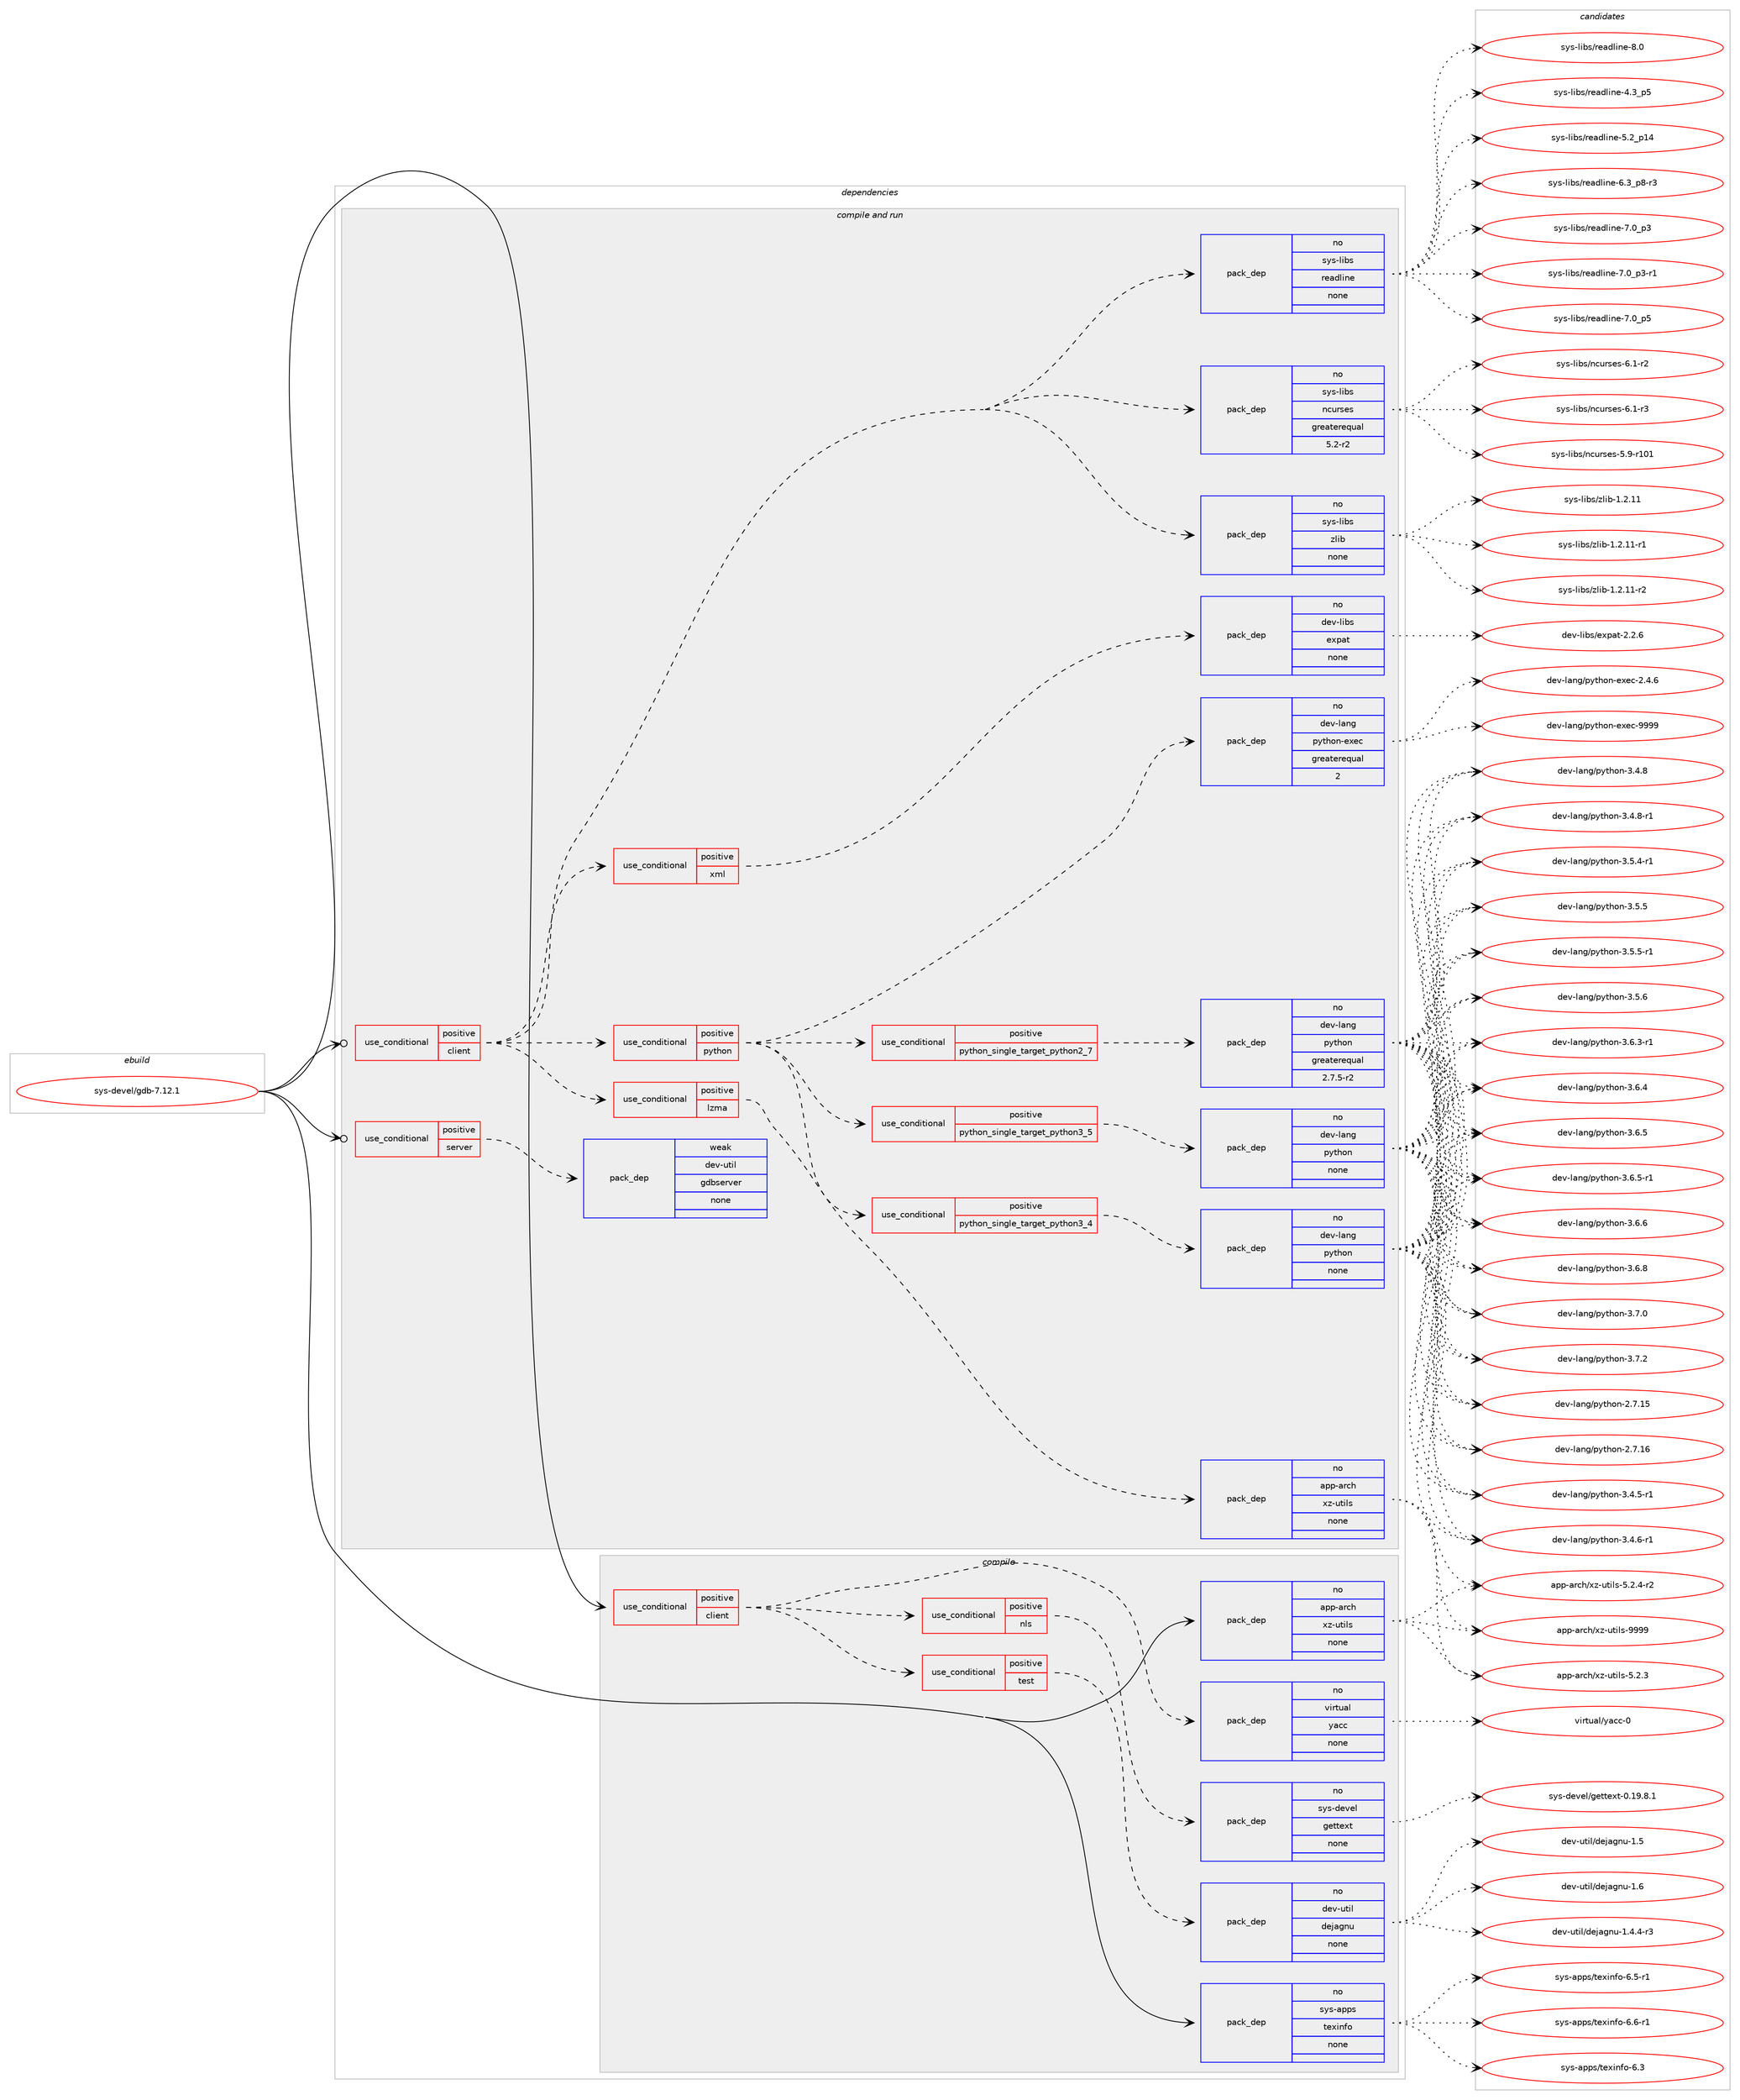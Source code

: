 digraph prolog {

# *************
# Graph options
# *************

newrank=true;
concentrate=true;
compound=true;
graph [rankdir=LR,fontname=Helvetica,fontsize=10,ranksep=1.5];#, ranksep=2.5, nodesep=0.2];
edge  [arrowhead=vee];
node  [fontname=Helvetica,fontsize=10];

# **********
# The ebuild
# **********

subgraph cluster_leftcol {
color=gray;
rank=same;
label=<<i>ebuild</i>>;
id [label="sys-devel/gdb-7.12.1", color=red, width=4, href="../sys-devel/gdb-7.12.1.svg"];
}

# ****************
# The dependencies
# ****************

subgraph cluster_midcol {
color=gray;
label=<<i>dependencies</i>>;
subgraph cluster_compile {
fillcolor="#eeeeee";
style=filled;
label=<<i>compile</i>>;
subgraph cond459789 {
dependency1728468 [label=<<TABLE BORDER="0" CELLBORDER="1" CELLSPACING="0" CELLPADDING="4"><TR><TD ROWSPAN="3" CELLPADDING="10">use_conditional</TD></TR><TR><TD>positive</TD></TR><TR><TD>client</TD></TR></TABLE>>, shape=none, color=red];
subgraph pack1240365 {
dependency1728469 [label=<<TABLE BORDER="0" CELLBORDER="1" CELLSPACING="0" CELLPADDING="4" WIDTH="220"><TR><TD ROWSPAN="6" CELLPADDING="30">pack_dep</TD></TR><TR><TD WIDTH="110">no</TD></TR><TR><TD>virtual</TD></TR><TR><TD>yacc</TD></TR><TR><TD>none</TD></TR><TR><TD></TD></TR></TABLE>>, shape=none, color=blue];
}
dependency1728468:e -> dependency1728469:w [weight=20,style="dashed",arrowhead="vee"];
subgraph cond459790 {
dependency1728470 [label=<<TABLE BORDER="0" CELLBORDER="1" CELLSPACING="0" CELLPADDING="4"><TR><TD ROWSPAN="3" CELLPADDING="10">use_conditional</TD></TR><TR><TD>positive</TD></TR><TR><TD>test</TD></TR></TABLE>>, shape=none, color=red];
subgraph pack1240366 {
dependency1728471 [label=<<TABLE BORDER="0" CELLBORDER="1" CELLSPACING="0" CELLPADDING="4" WIDTH="220"><TR><TD ROWSPAN="6" CELLPADDING="30">pack_dep</TD></TR><TR><TD WIDTH="110">no</TD></TR><TR><TD>dev-util</TD></TR><TR><TD>dejagnu</TD></TR><TR><TD>none</TD></TR><TR><TD></TD></TR></TABLE>>, shape=none, color=blue];
}
dependency1728470:e -> dependency1728471:w [weight=20,style="dashed",arrowhead="vee"];
}
dependency1728468:e -> dependency1728470:w [weight=20,style="dashed",arrowhead="vee"];
subgraph cond459791 {
dependency1728472 [label=<<TABLE BORDER="0" CELLBORDER="1" CELLSPACING="0" CELLPADDING="4"><TR><TD ROWSPAN="3" CELLPADDING="10">use_conditional</TD></TR><TR><TD>positive</TD></TR><TR><TD>nls</TD></TR></TABLE>>, shape=none, color=red];
subgraph pack1240367 {
dependency1728473 [label=<<TABLE BORDER="0" CELLBORDER="1" CELLSPACING="0" CELLPADDING="4" WIDTH="220"><TR><TD ROWSPAN="6" CELLPADDING="30">pack_dep</TD></TR><TR><TD WIDTH="110">no</TD></TR><TR><TD>sys-devel</TD></TR><TR><TD>gettext</TD></TR><TR><TD>none</TD></TR><TR><TD></TD></TR></TABLE>>, shape=none, color=blue];
}
dependency1728472:e -> dependency1728473:w [weight=20,style="dashed",arrowhead="vee"];
}
dependency1728468:e -> dependency1728472:w [weight=20,style="dashed",arrowhead="vee"];
}
id:e -> dependency1728468:w [weight=20,style="solid",arrowhead="vee"];
subgraph pack1240368 {
dependency1728474 [label=<<TABLE BORDER="0" CELLBORDER="1" CELLSPACING="0" CELLPADDING="4" WIDTH="220"><TR><TD ROWSPAN="6" CELLPADDING="30">pack_dep</TD></TR><TR><TD WIDTH="110">no</TD></TR><TR><TD>app-arch</TD></TR><TR><TD>xz-utils</TD></TR><TR><TD>none</TD></TR><TR><TD></TD></TR></TABLE>>, shape=none, color=blue];
}
id:e -> dependency1728474:w [weight=20,style="solid",arrowhead="vee"];
subgraph pack1240369 {
dependency1728475 [label=<<TABLE BORDER="0" CELLBORDER="1" CELLSPACING="0" CELLPADDING="4" WIDTH="220"><TR><TD ROWSPAN="6" CELLPADDING="30">pack_dep</TD></TR><TR><TD WIDTH="110">no</TD></TR><TR><TD>sys-apps</TD></TR><TR><TD>texinfo</TD></TR><TR><TD>none</TD></TR><TR><TD></TD></TR></TABLE>>, shape=none, color=blue];
}
id:e -> dependency1728475:w [weight=20,style="solid",arrowhead="vee"];
}
subgraph cluster_compileandrun {
fillcolor="#eeeeee";
style=filled;
label=<<i>compile and run</i>>;
subgraph cond459792 {
dependency1728476 [label=<<TABLE BORDER="0" CELLBORDER="1" CELLSPACING="0" CELLPADDING="4"><TR><TD ROWSPAN="3" CELLPADDING="10">use_conditional</TD></TR><TR><TD>positive</TD></TR><TR><TD>client</TD></TR></TABLE>>, shape=none, color=red];
subgraph pack1240370 {
dependency1728477 [label=<<TABLE BORDER="0" CELLBORDER="1" CELLSPACING="0" CELLPADDING="4" WIDTH="220"><TR><TD ROWSPAN="6" CELLPADDING="30">pack_dep</TD></TR><TR><TD WIDTH="110">no</TD></TR><TR><TD>sys-libs</TD></TR><TR><TD>ncurses</TD></TR><TR><TD>greaterequal</TD></TR><TR><TD>5.2-r2</TD></TR></TABLE>>, shape=none, color=blue];
}
dependency1728476:e -> dependency1728477:w [weight=20,style="dashed",arrowhead="vee"];
subgraph pack1240371 {
dependency1728478 [label=<<TABLE BORDER="0" CELLBORDER="1" CELLSPACING="0" CELLPADDING="4" WIDTH="220"><TR><TD ROWSPAN="6" CELLPADDING="30">pack_dep</TD></TR><TR><TD WIDTH="110">no</TD></TR><TR><TD>sys-libs</TD></TR><TR><TD>readline</TD></TR><TR><TD>none</TD></TR><TR><TD></TD></TR></TABLE>>, shape=none, color=blue];
}
dependency1728476:e -> dependency1728478:w [weight=20,style="dashed",arrowhead="vee"];
subgraph cond459793 {
dependency1728479 [label=<<TABLE BORDER="0" CELLBORDER="1" CELLSPACING="0" CELLPADDING="4"><TR><TD ROWSPAN="3" CELLPADDING="10">use_conditional</TD></TR><TR><TD>positive</TD></TR><TR><TD>lzma</TD></TR></TABLE>>, shape=none, color=red];
subgraph pack1240372 {
dependency1728480 [label=<<TABLE BORDER="0" CELLBORDER="1" CELLSPACING="0" CELLPADDING="4" WIDTH="220"><TR><TD ROWSPAN="6" CELLPADDING="30">pack_dep</TD></TR><TR><TD WIDTH="110">no</TD></TR><TR><TD>app-arch</TD></TR><TR><TD>xz-utils</TD></TR><TR><TD>none</TD></TR><TR><TD></TD></TR></TABLE>>, shape=none, color=blue];
}
dependency1728479:e -> dependency1728480:w [weight=20,style="dashed",arrowhead="vee"];
}
dependency1728476:e -> dependency1728479:w [weight=20,style="dashed",arrowhead="vee"];
subgraph cond459794 {
dependency1728481 [label=<<TABLE BORDER="0" CELLBORDER="1" CELLSPACING="0" CELLPADDING="4"><TR><TD ROWSPAN="3" CELLPADDING="10">use_conditional</TD></TR><TR><TD>positive</TD></TR><TR><TD>python</TD></TR></TABLE>>, shape=none, color=red];
subgraph cond459795 {
dependency1728482 [label=<<TABLE BORDER="0" CELLBORDER="1" CELLSPACING="0" CELLPADDING="4"><TR><TD ROWSPAN="3" CELLPADDING="10">use_conditional</TD></TR><TR><TD>positive</TD></TR><TR><TD>python_single_target_python2_7</TD></TR></TABLE>>, shape=none, color=red];
subgraph pack1240373 {
dependency1728483 [label=<<TABLE BORDER="0" CELLBORDER="1" CELLSPACING="0" CELLPADDING="4" WIDTH="220"><TR><TD ROWSPAN="6" CELLPADDING="30">pack_dep</TD></TR><TR><TD WIDTH="110">no</TD></TR><TR><TD>dev-lang</TD></TR><TR><TD>python</TD></TR><TR><TD>greaterequal</TD></TR><TR><TD>2.7.5-r2</TD></TR></TABLE>>, shape=none, color=blue];
}
dependency1728482:e -> dependency1728483:w [weight=20,style="dashed",arrowhead="vee"];
}
dependency1728481:e -> dependency1728482:w [weight=20,style="dashed",arrowhead="vee"];
subgraph cond459796 {
dependency1728484 [label=<<TABLE BORDER="0" CELLBORDER="1" CELLSPACING="0" CELLPADDING="4"><TR><TD ROWSPAN="3" CELLPADDING="10">use_conditional</TD></TR><TR><TD>positive</TD></TR><TR><TD>python_single_target_python3_4</TD></TR></TABLE>>, shape=none, color=red];
subgraph pack1240374 {
dependency1728485 [label=<<TABLE BORDER="0" CELLBORDER="1" CELLSPACING="0" CELLPADDING="4" WIDTH="220"><TR><TD ROWSPAN="6" CELLPADDING="30">pack_dep</TD></TR><TR><TD WIDTH="110">no</TD></TR><TR><TD>dev-lang</TD></TR><TR><TD>python</TD></TR><TR><TD>none</TD></TR><TR><TD></TD></TR></TABLE>>, shape=none, color=blue];
}
dependency1728484:e -> dependency1728485:w [weight=20,style="dashed",arrowhead="vee"];
}
dependency1728481:e -> dependency1728484:w [weight=20,style="dashed",arrowhead="vee"];
subgraph cond459797 {
dependency1728486 [label=<<TABLE BORDER="0" CELLBORDER="1" CELLSPACING="0" CELLPADDING="4"><TR><TD ROWSPAN="3" CELLPADDING="10">use_conditional</TD></TR><TR><TD>positive</TD></TR><TR><TD>python_single_target_python3_5</TD></TR></TABLE>>, shape=none, color=red];
subgraph pack1240375 {
dependency1728487 [label=<<TABLE BORDER="0" CELLBORDER="1" CELLSPACING="0" CELLPADDING="4" WIDTH="220"><TR><TD ROWSPAN="6" CELLPADDING="30">pack_dep</TD></TR><TR><TD WIDTH="110">no</TD></TR><TR><TD>dev-lang</TD></TR><TR><TD>python</TD></TR><TR><TD>none</TD></TR><TR><TD></TD></TR></TABLE>>, shape=none, color=blue];
}
dependency1728486:e -> dependency1728487:w [weight=20,style="dashed",arrowhead="vee"];
}
dependency1728481:e -> dependency1728486:w [weight=20,style="dashed",arrowhead="vee"];
subgraph pack1240376 {
dependency1728488 [label=<<TABLE BORDER="0" CELLBORDER="1" CELLSPACING="0" CELLPADDING="4" WIDTH="220"><TR><TD ROWSPAN="6" CELLPADDING="30">pack_dep</TD></TR><TR><TD WIDTH="110">no</TD></TR><TR><TD>dev-lang</TD></TR><TR><TD>python-exec</TD></TR><TR><TD>greaterequal</TD></TR><TR><TD>2</TD></TR></TABLE>>, shape=none, color=blue];
}
dependency1728481:e -> dependency1728488:w [weight=20,style="dashed",arrowhead="vee"];
}
dependency1728476:e -> dependency1728481:w [weight=20,style="dashed",arrowhead="vee"];
subgraph cond459798 {
dependency1728489 [label=<<TABLE BORDER="0" CELLBORDER="1" CELLSPACING="0" CELLPADDING="4"><TR><TD ROWSPAN="3" CELLPADDING="10">use_conditional</TD></TR><TR><TD>positive</TD></TR><TR><TD>xml</TD></TR></TABLE>>, shape=none, color=red];
subgraph pack1240377 {
dependency1728490 [label=<<TABLE BORDER="0" CELLBORDER="1" CELLSPACING="0" CELLPADDING="4" WIDTH="220"><TR><TD ROWSPAN="6" CELLPADDING="30">pack_dep</TD></TR><TR><TD WIDTH="110">no</TD></TR><TR><TD>dev-libs</TD></TR><TR><TD>expat</TD></TR><TR><TD>none</TD></TR><TR><TD></TD></TR></TABLE>>, shape=none, color=blue];
}
dependency1728489:e -> dependency1728490:w [weight=20,style="dashed",arrowhead="vee"];
}
dependency1728476:e -> dependency1728489:w [weight=20,style="dashed",arrowhead="vee"];
subgraph pack1240378 {
dependency1728491 [label=<<TABLE BORDER="0" CELLBORDER="1" CELLSPACING="0" CELLPADDING="4" WIDTH="220"><TR><TD ROWSPAN="6" CELLPADDING="30">pack_dep</TD></TR><TR><TD WIDTH="110">no</TD></TR><TR><TD>sys-libs</TD></TR><TR><TD>zlib</TD></TR><TR><TD>none</TD></TR><TR><TD></TD></TR></TABLE>>, shape=none, color=blue];
}
dependency1728476:e -> dependency1728491:w [weight=20,style="dashed",arrowhead="vee"];
}
id:e -> dependency1728476:w [weight=20,style="solid",arrowhead="odotvee"];
subgraph cond459799 {
dependency1728492 [label=<<TABLE BORDER="0" CELLBORDER="1" CELLSPACING="0" CELLPADDING="4"><TR><TD ROWSPAN="3" CELLPADDING="10">use_conditional</TD></TR><TR><TD>positive</TD></TR><TR><TD>server</TD></TR></TABLE>>, shape=none, color=red];
subgraph pack1240379 {
dependency1728493 [label=<<TABLE BORDER="0" CELLBORDER="1" CELLSPACING="0" CELLPADDING="4" WIDTH="220"><TR><TD ROWSPAN="6" CELLPADDING="30">pack_dep</TD></TR><TR><TD WIDTH="110">weak</TD></TR><TR><TD>dev-util</TD></TR><TR><TD>gdbserver</TD></TR><TR><TD>none</TD></TR><TR><TD></TD></TR></TABLE>>, shape=none, color=blue];
}
dependency1728492:e -> dependency1728493:w [weight=20,style="dashed",arrowhead="vee"];
}
id:e -> dependency1728492:w [weight=20,style="solid",arrowhead="odotvee"];
}
subgraph cluster_run {
fillcolor="#eeeeee";
style=filled;
label=<<i>run</i>>;
}
}

# **************
# The candidates
# **************

subgraph cluster_choices {
rank=same;
color=gray;
label=<<i>candidates</i>>;

subgraph choice1240365 {
color=black;
nodesep=1;
choice11810511411611797108471219799994548 [label="virtual/yacc-0", color=red, width=4,href="../virtual/yacc-0.svg"];
dependency1728469:e -> choice11810511411611797108471219799994548:w [style=dotted,weight="100"];
}
subgraph choice1240366 {
color=black;
nodesep=1;
choice1001011184511711610510847100101106971031101174549465246524511451 [label="dev-util/dejagnu-1.4.4-r3", color=red, width=4,href="../dev-util/dejagnu-1.4.4-r3.svg"];
choice10010111845117116105108471001011069710311011745494653 [label="dev-util/dejagnu-1.5", color=red, width=4,href="../dev-util/dejagnu-1.5.svg"];
choice10010111845117116105108471001011069710311011745494654 [label="dev-util/dejagnu-1.6", color=red, width=4,href="../dev-util/dejagnu-1.6.svg"];
dependency1728471:e -> choice1001011184511711610510847100101106971031101174549465246524511451:w [style=dotted,weight="100"];
dependency1728471:e -> choice10010111845117116105108471001011069710311011745494653:w [style=dotted,weight="100"];
dependency1728471:e -> choice10010111845117116105108471001011069710311011745494654:w [style=dotted,weight="100"];
}
subgraph choice1240367 {
color=black;
nodesep=1;
choice1151211154510010111810110847103101116116101120116454846495746564649 [label="sys-devel/gettext-0.19.8.1", color=red, width=4,href="../sys-devel/gettext-0.19.8.1.svg"];
dependency1728473:e -> choice1151211154510010111810110847103101116116101120116454846495746564649:w [style=dotted,weight="100"];
}
subgraph choice1240368 {
color=black;
nodesep=1;
choice971121124597114991044712012245117116105108115455346504651 [label="app-arch/xz-utils-5.2.3", color=red, width=4,href="../app-arch/xz-utils-5.2.3.svg"];
choice9711211245971149910447120122451171161051081154553465046524511450 [label="app-arch/xz-utils-5.2.4-r2", color=red, width=4,href="../app-arch/xz-utils-5.2.4-r2.svg"];
choice9711211245971149910447120122451171161051081154557575757 [label="app-arch/xz-utils-9999", color=red, width=4,href="../app-arch/xz-utils-9999.svg"];
dependency1728474:e -> choice971121124597114991044712012245117116105108115455346504651:w [style=dotted,weight="100"];
dependency1728474:e -> choice9711211245971149910447120122451171161051081154553465046524511450:w [style=dotted,weight="100"];
dependency1728474:e -> choice9711211245971149910447120122451171161051081154557575757:w [style=dotted,weight="100"];
}
subgraph choice1240369 {
color=black;
nodesep=1;
choice11512111545971121121154711610112010511010211145544651 [label="sys-apps/texinfo-6.3", color=red, width=4,href="../sys-apps/texinfo-6.3.svg"];
choice115121115459711211211547116101120105110102111455446534511449 [label="sys-apps/texinfo-6.5-r1", color=red, width=4,href="../sys-apps/texinfo-6.5-r1.svg"];
choice115121115459711211211547116101120105110102111455446544511449 [label="sys-apps/texinfo-6.6-r1", color=red, width=4,href="../sys-apps/texinfo-6.6-r1.svg"];
dependency1728475:e -> choice11512111545971121121154711610112010511010211145544651:w [style=dotted,weight="100"];
dependency1728475:e -> choice115121115459711211211547116101120105110102111455446534511449:w [style=dotted,weight="100"];
dependency1728475:e -> choice115121115459711211211547116101120105110102111455446544511449:w [style=dotted,weight="100"];
}
subgraph choice1240370 {
color=black;
nodesep=1;
choice115121115451081059811547110991171141151011154553465745114494849 [label="sys-libs/ncurses-5.9-r101", color=red, width=4,href="../sys-libs/ncurses-5.9-r101.svg"];
choice11512111545108105981154711099117114115101115455446494511450 [label="sys-libs/ncurses-6.1-r2", color=red, width=4,href="../sys-libs/ncurses-6.1-r2.svg"];
choice11512111545108105981154711099117114115101115455446494511451 [label="sys-libs/ncurses-6.1-r3", color=red, width=4,href="../sys-libs/ncurses-6.1-r3.svg"];
dependency1728477:e -> choice115121115451081059811547110991171141151011154553465745114494849:w [style=dotted,weight="100"];
dependency1728477:e -> choice11512111545108105981154711099117114115101115455446494511450:w [style=dotted,weight="100"];
dependency1728477:e -> choice11512111545108105981154711099117114115101115455446494511451:w [style=dotted,weight="100"];
}
subgraph choice1240371 {
color=black;
nodesep=1;
choice11512111545108105981154711410197100108105110101455246519511253 [label="sys-libs/readline-4.3_p5", color=red, width=4,href="../sys-libs/readline-4.3_p5.svg"];
choice1151211154510810598115471141019710010810511010145534650951124952 [label="sys-libs/readline-5.2_p14", color=red, width=4,href="../sys-libs/readline-5.2_p14.svg"];
choice115121115451081059811547114101971001081051101014554465195112564511451 [label="sys-libs/readline-6.3_p8-r3", color=red, width=4,href="../sys-libs/readline-6.3_p8-r3.svg"];
choice11512111545108105981154711410197100108105110101455546489511251 [label="sys-libs/readline-7.0_p3", color=red, width=4,href="../sys-libs/readline-7.0_p3.svg"];
choice115121115451081059811547114101971001081051101014555464895112514511449 [label="sys-libs/readline-7.0_p3-r1", color=red, width=4,href="../sys-libs/readline-7.0_p3-r1.svg"];
choice11512111545108105981154711410197100108105110101455546489511253 [label="sys-libs/readline-7.0_p5", color=red, width=4,href="../sys-libs/readline-7.0_p5.svg"];
choice1151211154510810598115471141019710010810511010145564648 [label="sys-libs/readline-8.0", color=red, width=4,href="../sys-libs/readline-8.0.svg"];
dependency1728478:e -> choice11512111545108105981154711410197100108105110101455246519511253:w [style=dotted,weight="100"];
dependency1728478:e -> choice1151211154510810598115471141019710010810511010145534650951124952:w [style=dotted,weight="100"];
dependency1728478:e -> choice115121115451081059811547114101971001081051101014554465195112564511451:w [style=dotted,weight="100"];
dependency1728478:e -> choice11512111545108105981154711410197100108105110101455546489511251:w [style=dotted,weight="100"];
dependency1728478:e -> choice115121115451081059811547114101971001081051101014555464895112514511449:w [style=dotted,weight="100"];
dependency1728478:e -> choice11512111545108105981154711410197100108105110101455546489511253:w [style=dotted,weight="100"];
dependency1728478:e -> choice1151211154510810598115471141019710010810511010145564648:w [style=dotted,weight="100"];
}
subgraph choice1240372 {
color=black;
nodesep=1;
choice971121124597114991044712012245117116105108115455346504651 [label="app-arch/xz-utils-5.2.3", color=red, width=4,href="../app-arch/xz-utils-5.2.3.svg"];
choice9711211245971149910447120122451171161051081154553465046524511450 [label="app-arch/xz-utils-5.2.4-r2", color=red, width=4,href="../app-arch/xz-utils-5.2.4-r2.svg"];
choice9711211245971149910447120122451171161051081154557575757 [label="app-arch/xz-utils-9999", color=red, width=4,href="../app-arch/xz-utils-9999.svg"];
dependency1728480:e -> choice971121124597114991044712012245117116105108115455346504651:w [style=dotted,weight="100"];
dependency1728480:e -> choice9711211245971149910447120122451171161051081154553465046524511450:w [style=dotted,weight="100"];
dependency1728480:e -> choice9711211245971149910447120122451171161051081154557575757:w [style=dotted,weight="100"];
}
subgraph choice1240373 {
color=black;
nodesep=1;
choice10010111845108971101034711212111610411111045504655464953 [label="dev-lang/python-2.7.15", color=red, width=4,href="../dev-lang/python-2.7.15.svg"];
choice10010111845108971101034711212111610411111045504655464954 [label="dev-lang/python-2.7.16", color=red, width=4,href="../dev-lang/python-2.7.16.svg"];
choice1001011184510897110103471121211161041111104551465246534511449 [label="dev-lang/python-3.4.5-r1", color=red, width=4,href="../dev-lang/python-3.4.5-r1.svg"];
choice1001011184510897110103471121211161041111104551465246544511449 [label="dev-lang/python-3.4.6-r1", color=red, width=4,href="../dev-lang/python-3.4.6-r1.svg"];
choice100101118451089711010347112121116104111110455146524656 [label="dev-lang/python-3.4.8", color=red, width=4,href="../dev-lang/python-3.4.8.svg"];
choice1001011184510897110103471121211161041111104551465246564511449 [label="dev-lang/python-3.4.8-r1", color=red, width=4,href="../dev-lang/python-3.4.8-r1.svg"];
choice1001011184510897110103471121211161041111104551465346524511449 [label="dev-lang/python-3.5.4-r1", color=red, width=4,href="../dev-lang/python-3.5.4-r1.svg"];
choice100101118451089711010347112121116104111110455146534653 [label="dev-lang/python-3.5.5", color=red, width=4,href="../dev-lang/python-3.5.5.svg"];
choice1001011184510897110103471121211161041111104551465346534511449 [label="dev-lang/python-3.5.5-r1", color=red, width=4,href="../dev-lang/python-3.5.5-r1.svg"];
choice100101118451089711010347112121116104111110455146534654 [label="dev-lang/python-3.5.6", color=red, width=4,href="../dev-lang/python-3.5.6.svg"];
choice1001011184510897110103471121211161041111104551465446514511449 [label="dev-lang/python-3.6.3-r1", color=red, width=4,href="../dev-lang/python-3.6.3-r1.svg"];
choice100101118451089711010347112121116104111110455146544652 [label="dev-lang/python-3.6.4", color=red, width=4,href="../dev-lang/python-3.6.4.svg"];
choice100101118451089711010347112121116104111110455146544653 [label="dev-lang/python-3.6.5", color=red, width=4,href="../dev-lang/python-3.6.5.svg"];
choice1001011184510897110103471121211161041111104551465446534511449 [label="dev-lang/python-3.6.5-r1", color=red, width=4,href="../dev-lang/python-3.6.5-r1.svg"];
choice100101118451089711010347112121116104111110455146544654 [label="dev-lang/python-3.6.6", color=red, width=4,href="../dev-lang/python-3.6.6.svg"];
choice100101118451089711010347112121116104111110455146544656 [label="dev-lang/python-3.6.8", color=red, width=4,href="../dev-lang/python-3.6.8.svg"];
choice100101118451089711010347112121116104111110455146554648 [label="dev-lang/python-3.7.0", color=red, width=4,href="../dev-lang/python-3.7.0.svg"];
choice100101118451089711010347112121116104111110455146554650 [label="dev-lang/python-3.7.2", color=red, width=4,href="../dev-lang/python-3.7.2.svg"];
dependency1728483:e -> choice10010111845108971101034711212111610411111045504655464953:w [style=dotted,weight="100"];
dependency1728483:e -> choice10010111845108971101034711212111610411111045504655464954:w [style=dotted,weight="100"];
dependency1728483:e -> choice1001011184510897110103471121211161041111104551465246534511449:w [style=dotted,weight="100"];
dependency1728483:e -> choice1001011184510897110103471121211161041111104551465246544511449:w [style=dotted,weight="100"];
dependency1728483:e -> choice100101118451089711010347112121116104111110455146524656:w [style=dotted,weight="100"];
dependency1728483:e -> choice1001011184510897110103471121211161041111104551465246564511449:w [style=dotted,weight="100"];
dependency1728483:e -> choice1001011184510897110103471121211161041111104551465346524511449:w [style=dotted,weight="100"];
dependency1728483:e -> choice100101118451089711010347112121116104111110455146534653:w [style=dotted,weight="100"];
dependency1728483:e -> choice1001011184510897110103471121211161041111104551465346534511449:w [style=dotted,weight="100"];
dependency1728483:e -> choice100101118451089711010347112121116104111110455146534654:w [style=dotted,weight="100"];
dependency1728483:e -> choice1001011184510897110103471121211161041111104551465446514511449:w [style=dotted,weight="100"];
dependency1728483:e -> choice100101118451089711010347112121116104111110455146544652:w [style=dotted,weight="100"];
dependency1728483:e -> choice100101118451089711010347112121116104111110455146544653:w [style=dotted,weight="100"];
dependency1728483:e -> choice1001011184510897110103471121211161041111104551465446534511449:w [style=dotted,weight="100"];
dependency1728483:e -> choice100101118451089711010347112121116104111110455146544654:w [style=dotted,weight="100"];
dependency1728483:e -> choice100101118451089711010347112121116104111110455146544656:w [style=dotted,weight="100"];
dependency1728483:e -> choice100101118451089711010347112121116104111110455146554648:w [style=dotted,weight="100"];
dependency1728483:e -> choice100101118451089711010347112121116104111110455146554650:w [style=dotted,weight="100"];
}
subgraph choice1240374 {
color=black;
nodesep=1;
choice10010111845108971101034711212111610411111045504655464953 [label="dev-lang/python-2.7.15", color=red, width=4,href="../dev-lang/python-2.7.15.svg"];
choice10010111845108971101034711212111610411111045504655464954 [label="dev-lang/python-2.7.16", color=red, width=4,href="../dev-lang/python-2.7.16.svg"];
choice1001011184510897110103471121211161041111104551465246534511449 [label="dev-lang/python-3.4.5-r1", color=red, width=4,href="../dev-lang/python-3.4.5-r1.svg"];
choice1001011184510897110103471121211161041111104551465246544511449 [label="dev-lang/python-3.4.6-r1", color=red, width=4,href="../dev-lang/python-3.4.6-r1.svg"];
choice100101118451089711010347112121116104111110455146524656 [label="dev-lang/python-3.4.8", color=red, width=4,href="../dev-lang/python-3.4.8.svg"];
choice1001011184510897110103471121211161041111104551465246564511449 [label="dev-lang/python-3.4.8-r1", color=red, width=4,href="../dev-lang/python-3.4.8-r1.svg"];
choice1001011184510897110103471121211161041111104551465346524511449 [label="dev-lang/python-3.5.4-r1", color=red, width=4,href="../dev-lang/python-3.5.4-r1.svg"];
choice100101118451089711010347112121116104111110455146534653 [label="dev-lang/python-3.5.5", color=red, width=4,href="../dev-lang/python-3.5.5.svg"];
choice1001011184510897110103471121211161041111104551465346534511449 [label="dev-lang/python-3.5.5-r1", color=red, width=4,href="../dev-lang/python-3.5.5-r1.svg"];
choice100101118451089711010347112121116104111110455146534654 [label="dev-lang/python-3.5.6", color=red, width=4,href="../dev-lang/python-3.5.6.svg"];
choice1001011184510897110103471121211161041111104551465446514511449 [label="dev-lang/python-3.6.3-r1", color=red, width=4,href="../dev-lang/python-3.6.3-r1.svg"];
choice100101118451089711010347112121116104111110455146544652 [label="dev-lang/python-3.6.4", color=red, width=4,href="../dev-lang/python-3.6.4.svg"];
choice100101118451089711010347112121116104111110455146544653 [label="dev-lang/python-3.6.5", color=red, width=4,href="../dev-lang/python-3.6.5.svg"];
choice1001011184510897110103471121211161041111104551465446534511449 [label="dev-lang/python-3.6.5-r1", color=red, width=4,href="../dev-lang/python-3.6.5-r1.svg"];
choice100101118451089711010347112121116104111110455146544654 [label="dev-lang/python-3.6.6", color=red, width=4,href="../dev-lang/python-3.6.6.svg"];
choice100101118451089711010347112121116104111110455146544656 [label="dev-lang/python-3.6.8", color=red, width=4,href="../dev-lang/python-3.6.8.svg"];
choice100101118451089711010347112121116104111110455146554648 [label="dev-lang/python-3.7.0", color=red, width=4,href="../dev-lang/python-3.7.0.svg"];
choice100101118451089711010347112121116104111110455146554650 [label="dev-lang/python-3.7.2", color=red, width=4,href="../dev-lang/python-3.7.2.svg"];
dependency1728485:e -> choice10010111845108971101034711212111610411111045504655464953:w [style=dotted,weight="100"];
dependency1728485:e -> choice10010111845108971101034711212111610411111045504655464954:w [style=dotted,weight="100"];
dependency1728485:e -> choice1001011184510897110103471121211161041111104551465246534511449:w [style=dotted,weight="100"];
dependency1728485:e -> choice1001011184510897110103471121211161041111104551465246544511449:w [style=dotted,weight="100"];
dependency1728485:e -> choice100101118451089711010347112121116104111110455146524656:w [style=dotted,weight="100"];
dependency1728485:e -> choice1001011184510897110103471121211161041111104551465246564511449:w [style=dotted,weight="100"];
dependency1728485:e -> choice1001011184510897110103471121211161041111104551465346524511449:w [style=dotted,weight="100"];
dependency1728485:e -> choice100101118451089711010347112121116104111110455146534653:w [style=dotted,weight="100"];
dependency1728485:e -> choice1001011184510897110103471121211161041111104551465346534511449:w [style=dotted,weight="100"];
dependency1728485:e -> choice100101118451089711010347112121116104111110455146534654:w [style=dotted,weight="100"];
dependency1728485:e -> choice1001011184510897110103471121211161041111104551465446514511449:w [style=dotted,weight="100"];
dependency1728485:e -> choice100101118451089711010347112121116104111110455146544652:w [style=dotted,weight="100"];
dependency1728485:e -> choice100101118451089711010347112121116104111110455146544653:w [style=dotted,weight="100"];
dependency1728485:e -> choice1001011184510897110103471121211161041111104551465446534511449:w [style=dotted,weight="100"];
dependency1728485:e -> choice100101118451089711010347112121116104111110455146544654:w [style=dotted,weight="100"];
dependency1728485:e -> choice100101118451089711010347112121116104111110455146544656:w [style=dotted,weight="100"];
dependency1728485:e -> choice100101118451089711010347112121116104111110455146554648:w [style=dotted,weight="100"];
dependency1728485:e -> choice100101118451089711010347112121116104111110455146554650:w [style=dotted,weight="100"];
}
subgraph choice1240375 {
color=black;
nodesep=1;
choice10010111845108971101034711212111610411111045504655464953 [label="dev-lang/python-2.7.15", color=red, width=4,href="../dev-lang/python-2.7.15.svg"];
choice10010111845108971101034711212111610411111045504655464954 [label="dev-lang/python-2.7.16", color=red, width=4,href="../dev-lang/python-2.7.16.svg"];
choice1001011184510897110103471121211161041111104551465246534511449 [label="dev-lang/python-3.4.5-r1", color=red, width=4,href="../dev-lang/python-3.4.5-r1.svg"];
choice1001011184510897110103471121211161041111104551465246544511449 [label="dev-lang/python-3.4.6-r1", color=red, width=4,href="../dev-lang/python-3.4.6-r1.svg"];
choice100101118451089711010347112121116104111110455146524656 [label="dev-lang/python-3.4.8", color=red, width=4,href="../dev-lang/python-3.4.8.svg"];
choice1001011184510897110103471121211161041111104551465246564511449 [label="dev-lang/python-3.4.8-r1", color=red, width=4,href="../dev-lang/python-3.4.8-r1.svg"];
choice1001011184510897110103471121211161041111104551465346524511449 [label="dev-lang/python-3.5.4-r1", color=red, width=4,href="../dev-lang/python-3.5.4-r1.svg"];
choice100101118451089711010347112121116104111110455146534653 [label="dev-lang/python-3.5.5", color=red, width=4,href="../dev-lang/python-3.5.5.svg"];
choice1001011184510897110103471121211161041111104551465346534511449 [label="dev-lang/python-3.5.5-r1", color=red, width=4,href="../dev-lang/python-3.5.5-r1.svg"];
choice100101118451089711010347112121116104111110455146534654 [label="dev-lang/python-3.5.6", color=red, width=4,href="../dev-lang/python-3.5.6.svg"];
choice1001011184510897110103471121211161041111104551465446514511449 [label="dev-lang/python-3.6.3-r1", color=red, width=4,href="../dev-lang/python-3.6.3-r1.svg"];
choice100101118451089711010347112121116104111110455146544652 [label="dev-lang/python-3.6.4", color=red, width=4,href="../dev-lang/python-3.6.4.svg"];
choice100101118451089711010347112121116104111110455146544653 [label="dev-lang/python-3.6.5", color=red, width=4,href="../dev-lang/python-3.6.5.svg"];
choice1001011184510897110103471121211161041111104551465446534511449 [label="dev-lang/python-3.6.5-r1", color=red, width=4,href="../dev-lang/python-3.6.5-r1.svg"];
choice100101118451089711010347112121116104111110455146544654 [label="dev-lang/python-3.6.6", color=red, width=4,href="../dev-lang/python-3.6.6.svg"];
choice100101118451089711010347112121116104111110455146544656 [label="dev-lang/python-3.6.8", color=red, width=4,href="../dev-lang/python-3.6.8.svg"];
choice100101118451089711010347112121116104111110455146554648 [label="dev-lang/python-3.7.0", color=red, width=4,href="../dev-lang/python-3.7.0.svg"];
choice100101118451089711010347112121116104111110455146554650 [label="dev-lang/python-3.7.2", color=red, width=4,href="../dev-lang/python-3.7.2.svg"];
dependency1728487:e -> choice10010111845108971101034711212111610411111045504655464953:w [style=dotted,weight="100"];
dependency1728487:e -> choice10010111845108971101034711212111610411111045504655464954:w [style=dotted,weight="100"];
dependency1728487:e -> choice1001011184510897110103471121211161041111104551465246534511449:w [style=dotted,weight="100"];
dependency1728487:e -> choice1001011184510897110103471121211161041111104551465246544511449:w [style=dotted,weight="100"];
dependency1728487:e -> choice100101118451089711010347112121116104111110455146524656:w [style=dotted,weight="100"];
dependency1728487:e -> choice1001011184510897110103471121211161041111104551465246564511449:w [style=dotted,weight="100"];
dependency1728487:e -> choice1001011184510897110103471121211161041111104551465346524511449:w [style=dotted,weight="100"];
dependency1728487:e -> choice100101118451089711010347112121116104111110455146534653:w [style=dotted,weight="100"];
dependency1728487:e -> choice1001011184510897110103471121211161041111104551465346534511449:w [style=dotted,weight="100"];
dependency1728487:e -> choice100101118451089711010347112121116104111110455146534654:w [style=dotted,weight="100"];
dependency1728487:e -> choice1001011184510897110103471121211161041111104551465446514511449:w [style=dotted,weight="100"];
dependency1728487:e -> choice100101118451089711010347112121116104111110455146544652:w [style=dotted,weight="100"];
dependency1728487:e -> choice100101118451089711010347112121116104111110455146544653:w [style=dotted,weight="100"];
dependency1728487:e -> choice1001011184510897110103471121211161041111104551465446534511449:w [style=dotted,weight="100"];
dependency1728487:e -> choice100101118451089711010347112121116104111110455146544654:w [style=dotted,weight="100"];
dependency1728487:e -> choice100101118451089711010347112121116104111110455146544656:w [style=dotted,weight="100"];
dependency1728487:e -> choice100101118451089711010347112121116104111110455146554648:w [style=dotted,weight="100"];
dependency1728487:e -> choice100101118451089711010347112121116104111110455146554650:w [style=dotted,weight="100"];
}
subgraph choice1240376 {
color=black;
nodesep=1;
choice1001011184510897110103471121211161041111104510112010199455046524654 [label="dev-lang/python-exec-2.4.6", color=red, width=4,href="../dev-lang/python-exec-2.4.6.svg"];
choice10010111845108971101034711212111610411111045101120101994557575757 [label="dev-lang/python-exec-9999", color=red, width=4,href="../dev-lang/python-exec-9999.svg"];
dependency1728488:e -> choice1001011184510897110103471121211161041111104510112010199455046524654:w [style=dotted,weight="100"];
dependency1728488:e -> choice10010111845108971101034711212111610411111045101120101994557575757:w [style=dotted,weight="100"];
}
subgraph choice1240377 {
color=black;
nodesep=1;
choice10010111845108105981154710112011297116455046504654 [label="dev-libs/expat-2.2.6", color=red, width=4,href="../dev-libs/expat-2.2.6.svg"];
dependency1728490:e -> choice10010111845108105981154710112011297116455046504654:w [style=dotted,weight="100"];
}
subgraph choice1240378 {
color=black;
nodesep=1;
choice1151211154510810598115471221081059845494650464949 [label="sys-libs/zlib-1.2.11", color=red, width=4,href="../sys-libs/zlib-1.2.11.svg"];
choice11512111545108105981154712210810598454946504649494511449 [label="sys-libs/zlib-1.2.11-r1", color=red, width=4,href="../sys-libs/zlib-1.2.11-r1.svg"];
choice11512111545108105981154712210810598454946504649494511450 [label="sys-libs/zlib-1.2.11-r2", color=red, width=4,href="../sys-libs/zlib-1.2.11-r2.svg"];
dependency1728491:e -> choice1151211154510810598115471221081059845494650464949:w [style=dotted,weight="100"];
dependency1728491:e -> choice11512111545108105981154712210810598454946504649494511449:w [style=dotted,weight="100"];
dependency1728491:e -> choice11512111545108105981154712210810598454946504649494511450:w [style=dotted,weight="100"];
}
subgraph choice1240379 {
color=black;
nodesep=1;
}
}

}
